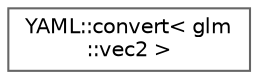 digraph "Graphical Class Hierarchy"
{
 // LATEX_PDF_SIZE
  bgcolor="transparent";
  edge [fontname=Helvetica,fontsize=10,labelfontname=Helvetica,labelfontsize=10];
  node [fontname=Helvetica,fontsize=10,shape=box,height=0.2,width=0.4];
  rankdir="LR";
  Node0 [id="Node000000",label="YAML::convert\< glm\l::vec2 \>",height=0.2,width=0.4,color="grey40", fillcolor="white", style="filled",URL="$de/d94/struct_y_a_m_l_1_1convert_3_01glm_1_1vec2_01_4.html",tooltip=" "];
}
